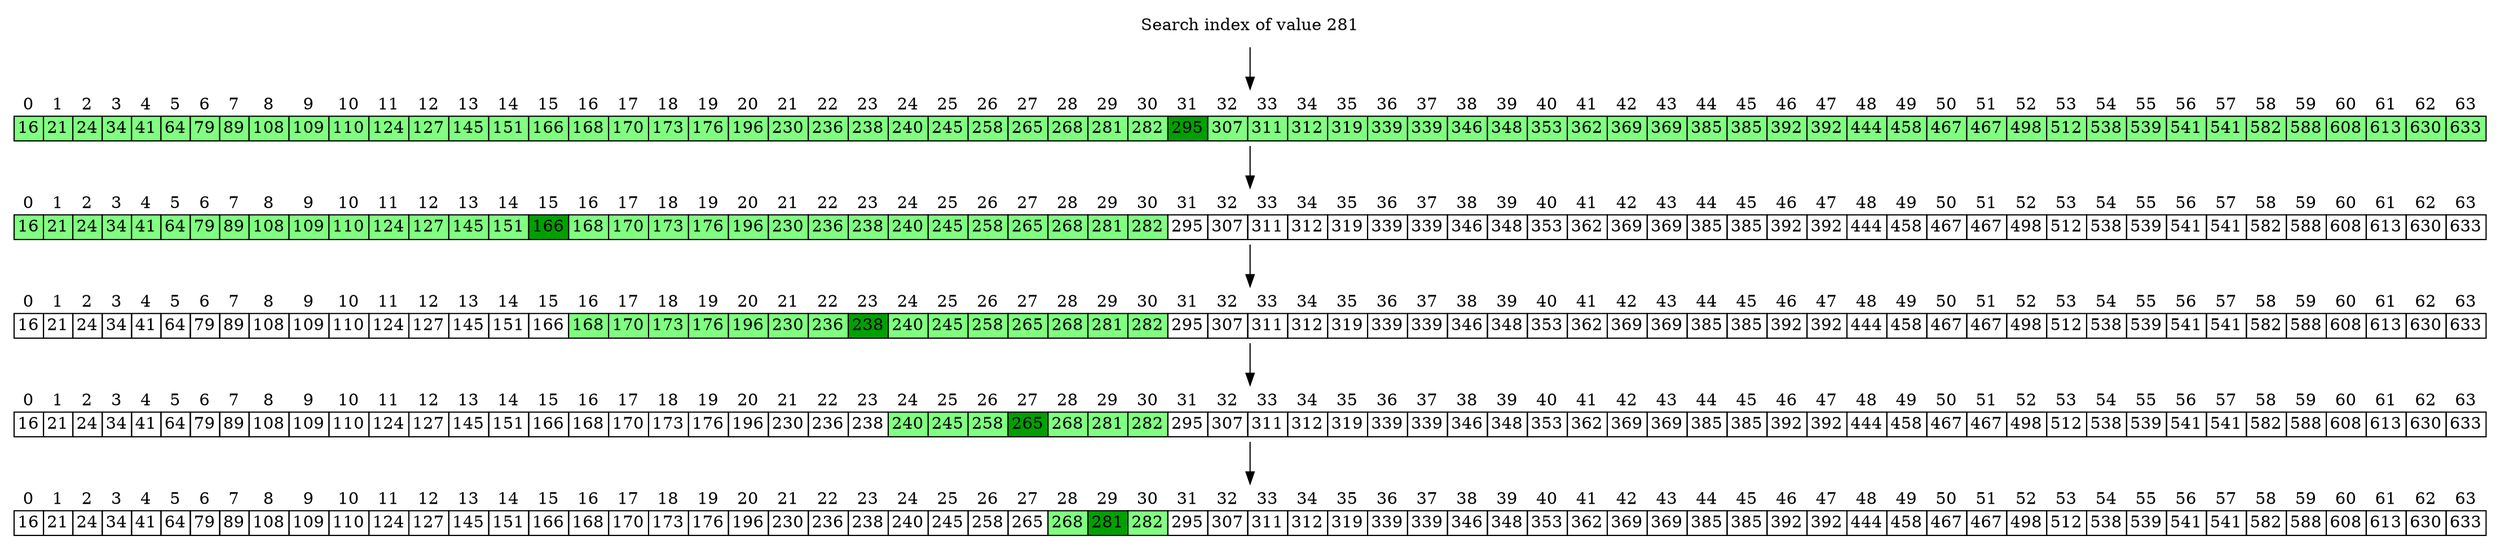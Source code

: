 digraph g
{ 
node [shape=plaintext]
node_1 [label=<
<TABLE BORDER="0" CELLBORDER="0" CELLSPACING="0" > 
<TR  ><TD >0</TD>
<TD >1</TD>
<TD >2</TD>
<TD >3</TD>
<TD >4</TD>
<TD >5</TD>
<TD >6</TD>
<TD >7</TD>
<TD >8</TD>
<TD >9</TD>
<TD >10</TD>
<TD >11</TD>
<TD >12</TD>
<TD >13</TD>
<TD >14</TD>
<TD >15</TD>
<TD >16</TD>
<TD >17</TD>
<TD >18</TD>
<TD >19</TD>
<TD >20</TD>
<TD >21</TD>
<TD >22</TD>
<TD >23</TD>
<TD >24</TD>
<TD >25</TD>
<TD >26</TD>
<TD >27</TD>
<TD >28</TD>
<TD >29</TD>
<TD >30</TD>
<TD >31</TD>
<TD >32</TD>
<TD >33</TD>
<TD >34</TD>
<TD >35</TD>
<TD >36</TD>
<TD >37</TD>
<TD >38</TD>
<TD >39</TD>
<TD >40</TD>
<TD >41</TD>
<TD >42</TD>
<TD >43</TD>
<TD >44</TD>
<TD >45</TD>
<TD >46</TD>
<TD >47</TD>
<TD >48</TD>
<TD >49</TD>
<TD >50</TD>
<TD >51</TD>
<TD >52</TD>
<TD >53</TD>
<TD >54</TD>
<TD >55</TD>
<TD >56</TD>
<TD >57</TD>
<TD >58</TD>
<TD >59</TD>
<TD >60</TD>
<TD >61</TD>
<TD >62</TD>
<TD >63</TD>
</TR>
<TR><TD BORDER="1" bgcolor="#80ff80">16</TD>
<TD BORDER="1" bgcolor="#80ff80">21</TD>
<TD BORDER="1" bgcolor="#80ff80">24</TD>
<TD BORDER="1" bgcolor="#80ff80">34</TD>
<TD BORDER="1" bgcolor="#80ff80">41</TD>
<TD BORDER="1" bgcolor="#80ff80">64</TD>
<TD BORDER="1" bgcolor="#80ff80">79</TD>
<TD BORDER="1" bgcolor="#80ff80">89</TD>
<TD BORDER="1" bgcolor="#80ff80">108</TD>
<TD BORDER="1" bgcolor="#80ff80">109</TD>
<TD BORDER="1" bgcolor="#80ff80">110</TD>
<TD BORDER="1" bgcolor="#80ff80">124</TD>
<TD BORDER="1" bgcolor="#80ff80">127</TD>
<TD BORDER="1" bgcolor="#80ff80">145</TD>
<TD BORDER="1" bgcolor="#80ff80">151</TD>
<TD BORDER="1" bgcolor="#80ff80">166</TD>
<TD BORDER="1" bgcolor="#80ff80">168</TD>
<TD BORDER="1" bgcolor="#80ff80">170</TD>
<TD BORDER="1" bgcolor="#80ff80">173</TD>
<TD BORDER="1" bgcolor="#80ff80">176</TD>
<TD BORDER="1" bgcolor="#80ff80">196</TD>
<TD BORDER="1" bgcolor="#80ff80">230</TD>
<TD BORDER="1" bgcolor="#80ff80">236</TD>
<TD BORDER="1" bgcolor="#80ff80">238</TD>
<TD BORDER="1" bgcolor="#80ff80">240</TD>
<TD BORDER="1" bgcolor="#80ff80">245</TD>
<TD BORDER="1" bgcolor="#80ff80">258</TD>
<TD BORDER="1" bgcolor="#80ff80">265</TD>
<TD BORDER="1" bgcolor="#80ff80">268</TD>
<TD BORDER="1" bgcolor="#80ff80">281</TD>
<TD BORDER="1" bgcolor="#80ff80">282</TD>
<TD BORDER="1" bgcolor="#00a000">295</TD>
<TD BORDER="1" bgcolor="#80ff80">307</TD>
<TD BORDER="1" bgcolor="#80ff80">311</TD>
<TD BORDER="1" bgcolor="#80ff80">312</TD>
<TD BORDER="1" bgcolor="#80ff80">319</TD>
<TD BORDER="1" bgcolor="#80ff80">339</TD>
<TD BORDER="1" bgcolor="#80ff80">339</TD>
<TD BORDER="1" bgcolor="#80ff80">346</TD>
<TD BORDER="1" bgcolor="#80ff80">348</TD>
<TD BORDER="1" bgcolor="#80ff80">353</TD>
<TD BORDER="1" bgcolor="#80ff80">362</TD>
<TD BORDER="1" bgcolor="#80ff80">369</TD>
<TD BORDER="1" bgcolor="#80ff80">369</TD>
<TD BORDER="1" bgcolor="#80ff80">385</TD>
<TD BORDER="1" bgcolor="#80ff80">385</TD>
<TD BORDER="1" bgcolor="#80ff80">392</TD>
<TD BORDER="1" bgcolor="#80ff80">392</TD>
<TD BORDER="1" bgcolor="#80ff80">444</TD>
<TD BORDER="1" bgcolor="#80ff80">458</TD>
<TD BORDER="1" bgcolor="#80ff80">467</TD>
<TD BORDER="1" bgcolor="#80ff80">467</TD>
<TD BORDER="1" bgcolor="#80ff80">498</TD>
<TD BORDER="1" bgcolor="#80ff80">512</TD>
<TD BORDER="1" bgcolor="#80ff80">538</TD>
<TD BORDER="1" bgcolor="#80ff80">539</TD>
<TD BORDER="1" bgcolor="#80ff80">541</TD>
<TD BORDER="1" bgcolor="#80ff80">541</TD>
<TD BORDER="1" bgcolor="#80ff80">582</TD>
<TD BORDER="1" bgcolor="#80ff80">588</TD>
<TD BORDER="1" bgcolor="#80ff80">608</TD>
<TD BORDER="1" bgcolor="#80ff80">613</TD>
<TD BORDER="1" bgcolor="#80ff80">630</TD>
<TD BORDER="1" bgcolor="#80ff80">633</TD>
</TR>
</TABLE> 
>];
node_0 -> node_1
node_0[label="Search index of value 281"]
node_2 [label=<
<TABLE BORDER="0" CELLBORDER="0" CELLSPACING="0" > 
<TR  ><TD >0</TD>
<TD >1</TD>
<TD >2</TD>
<TD >3</TD>
<TD >4</TD>
<TD >5</TD>
<TD >6</TD>
<TD >7</TD>
<TD >8</TD>
<TD >9</TD>
<TD >10</TD>
<TD >11</TD>
<TD >12</TD>
<TD >13</TD>
<TD >14</TD>
<TD >15</TD>
<TD >16</TD>
<TD >17</TD>
<TD >18</TD>
<TD >19</TD>
<TD >20</TD>
<TD >21</TD>
<TD >22</TD>
<TD >23</TD>
<TD >24</TD>
<TD >25</TD>
<TD >26</TD>
<TD >27</TD>
<TD >28</TD>
<TD >29</TD>
<TD >30</TD>
<TD >31</TD>
<TD >32</TD>
<TD >33</TD>
<TD >34</TD>
<TD >35</TD>
<TD >36</TD>
<TD >37</TD>
<TD >38</TD>
<TD >39</TD>
<TD >40</TD>
<TD >41</TD>
<TD >42</TD>
<TD >43</TD>
<TD >44</TD>
<TD >45</TD>
<TD >46</TD>
<TD >47</TD>
<TD >48</TD>
<TD >49</TD>
<TD >50</TD>
<TD >51</TD>
<TD >52</TD>
<TD >53</TD>
<TD >54</TD>
<TD >55</TD>
<TD >56</TD>
<TD >57</TD>
<TD >58</TD>
<TD >59</TD>
<TD >60</TD>
<TD >61</TD>
<TD >62</TD>
<TD >63</TD>
</TR>
<TR><TD BORDER="1" bgcolor="#80ff80">16</TD>
<TD BORDER="1" bgcolor="#80ff80">21</TD>
<TD BORDER="1" bgcolor="#80ff80">24</TD>
<TD BORDER="1" bgcolor="#80ff80">34</TD>
<TD BORDER="1" bgcolor="#80ff80">41</TD>
<TD BORDER="1" bgcolor="#80ff80">64</TD>
<TD BORDER="1" bgcolor="#80ff80">79</TD>
<TD BORDER="1" bgcolor="#80ff80">89</TD>
<TD BORDER="1" bgcolor="#80ff80">108</TD>
<TD BORDER="1" bgcolor="#80ff80">109</TD>
<TD BORDER="1" bgcolor="#80ff80">110</TD>
<TD BORDER="1" bgcolor="#80ff80">124</TD>
<TD BORDER="1" bgcolor="#80ff80">127</TD>
<TD BORDER="1" bgcolor="#80ff80">145</TD>
<TD BORDER="1" bgcolor="#80ff80">151</TD>
<TD BORDER="1" bgcolor="#00a000">166</TD>
<TD BORDER="1" bgcolor="#80ff80">168</TD>
<TD BORDER="1" bgcolor="#80ff80">170</TD>
<TD BORDER="1" bgcolor="#80ff80">173</TD>
<TD BORDER="1" bgcolor="#80ff80">176</TD>
<TD BORDER="1" bgcolor="#80ff80">196</TD>
<TD BORDER="1" bgcolor="#80ff80">230</TD>
<TD BORDER="1" bgcolor="#80ff80">236</TD>
<TD BORDER="1" bgcolor="#80ff80">238</TD>
<TD BORDER="1" bgcolor="#80ff80">240</TD>
<TD BORDER="1" bgcolor="#80ff80">245</TD>
<TD BORDER="1" bgcolor="#80ff80">258</TD>
<TD BORDER="1" bgcolor="#80ff80">265</TD>
<TD BORDER="1" bgcolor="#80ff80">268</TD>
<TD BORDER="1" bgcolor="#80ff80">281</TD>
<TD BORDER="1" bgcolor="#80ff80">282</TD>
<TD BORDER="1">295</TD>
<TD BORDER="1">307</TD>
<TD BORDER="1">311</TD>
<TD BORDER="1">312</TD>
<TD BORDER="1">319</TD>
<TD BORDER="1">339</TD>
<TD BORDER="1">339</TD>
<TD BORDER="1">346</TD>
<TD BORDER="1">348</TD>
<TD BORDER="1">353</TD>
<TD BORDER="1">362</TD>
<TD BORDER="1">369</TD>
<TD BORDER="1">369</TD>
<TD BORDER="1">385</TD>
<TD BORDER="1">385</TD>
<TD BORDER="1">392</TD>
<TD BORDER="1">392</TD>
<TD BORDER="1">444</TD>
<TD BORDER="1">458</TD>
<TD BORDER="1">467</TD>
<TD BORDER="1">467</TD>
<TD BORDER="1">498</TD>
<TD BORDER="1">512</TD>
<TD BORDER="1">538</TD>
<TD BORDER="1">539</TD>
<TD BORDER="1">541</TD>
<TD BORDER="1">541</TD>
<TD BORDER="1">582</TD>
<TD BORDER="1">588</TD>
<TD BORDER="1">608</TD>
<TD BORDER="1">613</TD>
<TD BORDER="1">630</TD>
<TD BORDER="1">633</TD>
</TR>
</TABLE> 
>];
node_1 -> node_2
node_3 [label=<
<TABLE BORDER="0" CELLBORDER="0" CELLSPACING="0" > 
<TR  ><TD >0</TD>
<TD >1</TD>
<TD >2</TD>
<TD >3</TD>
<TD >4</TD>
<TD >5</TD>
<TD >6</TD>
<TD >7</TD>
<TD >8</TD>
<TD >9</TD>
<TD >10</TD>
<TD >11</TD>
<TD >12</TD>
<TD >13</TD>
<TD >14</TD>
<TD >15</TD>
<TD >16</TD>
<TD >17</TD>
<TD >18</TD>
<TD >19</TD>
<TD >20</TD>
<TD >21</TD>
<TD >22</TD>
<TD >23</TD>
<TD >24</TD>
<TD >25</TD>
<TD >26</TD>
<TD >27</TD>
<TD >28</TD>
<TD >29</TD>
<TD >30</TD>
<TD >31</TD>
<TD >32</TD>
<TD >33</TD>
<TD >34</TD>
<TD >35</TD>
<TD >36</TD>
<TD >37</TD>
<TD >38</TD>
<TD >39</TD>
<TD >40</TD>
<TD >41</TD>
<TD >42</TD>
<TD >43</TD>
<TD >44</TD>
<TD >45</TD>
<TD >46</TD>
<TD >47</TD>
<TD >48</TD>
<TD >49</TD>
<TD >50</TD>
<TD >51</TD>
<TD >52</TD>
<TD >53</TD>
<TD >54</TD>
<TD >55</TD>
<TD >56</TD>
<TD >57</TD>
<TD >58</TD>
<TD >59</TD>
<TD >60</TD>
<TD >61</TD>
<TD >62</TD>
<TD >63</TD>
</TR>
<TR><TD BORDER="1">16</TD>
<TD BORDER="1">21</TD>
<TD BORDER="1">24</TD>
<TD BORDER="1">34</TD>
<TD BORDER="1">41</TD>
<TD BORDER="1">64</TD>
<TD BORDER="1">79</TD>
<TD BORDER="1">89</TD>
<TD BORDER="1">108</TD>
<TD BORDER="1">109</TD>
<TD BORDER="1">110</TD>
<TD BORDER="1">124</TD>
<TD BORDER="1">127</TD>
<TD BORDER="1">145</TD>
<TD BORDER="1">151</TD>
<TD BORDER="1">166</TD>
<TD BORDER="1" bgcolor="#80ff80">168</TD>
<TD BORDER="1" bgcolor="#80ff80">170</TD>
<TD BORDER="1" bgcolor="#80ff80">173</TD>
<TD BORDER="1" bgcolor="#80ff80">176</TD>
<TD BORDER="1" bgcolor="#80ff80">196</TD>
<TD BORDER="1" bgcolor="#80ff80">230</TD>
<TD BORDER="1" bgcolor="#80ff80">236</TD>
<TD BORDER="1" bgcolor="#00a000">238</TD>
<TD BORDER="1" bgcolor="#80ff80">240</TD>
<TD BORDER="1" bgcolor="#80ff80">245</TD>
<TD BORDER="1" bgcolor="#80ff80">258</TD>
<TD BORDER="1" bgcolor="#80ff80">265</TD>
<TD BORDER="1" bgcolor="#80ff80">268</TD>
<TD BORDER="1" bgcolor="#80ff80">281</TD>
<TD BORDER="1" bgcolor="#80ff80">282</TD>
<TD BORDER="1">295</TD>
<TD BORDER="1">307</TD>
<TD BORDER="1">311</TD>
<TD BORDER="1">312</TD>
<TD BORDER="1">319</TD>
<TD BORDER="1">339</TD>
<TD BORDER="1">339</TD>
<TD BORDER="1">346</TD>
<TD BORDER="1">348</TD>
<TD BORDER="1">353</TD>
<TD BORDER="1">362</TD>
<TD BORDER="1">369</TD>
<TD BORDER="1">369</TD>
<TD BORDER="1">385</TD>
<TD BORDER="1">385</TD>
<TD BORDER="1">392</TD>
<TD BORDER="1">392</TD>
<TD BORDER="1">444</TD>
<TD BORDER="1">458</TD>
<TD BORDER="1">467</TD>
<TD BORDER="1">467</TD>
<TD BORDER="1">498</TD>
<TD BORDER="1">512</TD>
<TD BORDER="1">538</TD>
<TD BORDER="1">539</TD>
<TD BORDER="1">541</TD>
<TD BORDER="1">541</TD>
<TD BORDER="1">582</TD>
<TD BORDER="1">588</TD>
<TD BORDER="1">608</TD>
<TD BORDER="1">613</TD>
<TD BORDER="1">630</TD>
<TD BORDER="1">633</TD>
</TR>
</TABLE> 
>];
node_2 -> node_3
node_4 [label=<
<TABLE BORDER="0" CELLBORDER="0" CELLSPACING="0" > 
<TR  ><TD >0</TD>
<TD >1</TD>
<TD >2</TD>
<TD >3</TD>
<TD >4</TD>
<TD >5</TD>
<TD >6</TD>
<TD >7</TD>
<TD >8</TD>
<TD >9</TD>
<TD >10</TD>
<TD >11</TD>
<TD >12</TD>
<TD >13</TD>
<TD >14</TD>
<TD >15</TD>
<TD >16</TD>
<TD >17</TD>
<TD >18</TD>
<TD >19</TD>
<TD >20</TD>
<TD >21</TD>
<TD >22</TD>
<TD >23</TD>
<TD >24</TD>
<TD >25</TD>
<TD >26</TD>
<TD >27</TD>
<TD >28</TD>
<TD >29</TD>
<TD >30</TD>
<TD >31</TD>
<TD >32</TD>
<TD >33</TD>
<TD >34</TD>
<TD >35</TD>
<TD >36</TD>
<TD >37</TD>
<TD >38</TD>
<TD >39</TD>
<TD >40</TD>
<TD >41</TD>
<TD >42</TD>
<TD >43</TD>
<TD >44</TD>
<TD >45</TD>
<TD >46</TD>
<TD >47</TD>
<TD >48</TD>
<TD >49</TD>
<TD >50</TD>
<TD >51</TD>
<TD >52</TD>
<TD >53</TD>
<TD >54</TD>
<TD >55</TD>
<TD >56</TD>
<TD >57</TD>
<TD >58</TD>
<TD >59</TD>
<TD >60</TD>
<TD >61</TD>
<TD >62</TD>
<TD >63</TD>
</TR>
<TR><TD BORDER="1">16</TD>
<TD BORDER="1">21</TD>
<TD BORDER="1">24</TD>
<TD BORDER="1">34</TD>
<TD BORDER="1">41</TD>
<TD BORDER="1">64</TD>
<TD BORDER="1">79</TD>
<TD BORDER="1">89</TD>
<TD BORDER="1">108</TD>
<TD BORDER="1">109</TD>
<TD BORDER="1">110</TD>
<TD BORDER="1">124</TD>
<TD BORDER="1">127</TD>
<TD BORDER="1">145</TD>
<TD BORDER="1">151</TD>
<TD BORDER="1">166</TD>
<TD BORDER="1">168</TD>
<TD BORDER="1">170</TD>
<TD BORDER="1">173</TD>
<TD BORDER="1">176</TD>
<TD BORDER="1">196</TD>
<TD BORDER="1">230</TD>
<TD BORDER="1">236</TD>
<TD BORDER="1">238</TD>
<TD BORDER="1" bgcolor="#80ff80">240</TD>
<TD BORDER="1" bgcolor="#80ff80">245</TD>
<TD BORDER="1" bgcolor="#80ff80">258</TD>
<TD BORDER="1" bgcolor="#00a000">265</TD>
<TD BORDER="1" bgcolor="#80ff80">268</TD>
<TD BORDER="1" bgcolor="#80ff80">281</TD>
<TD BORDER="1" bgcolor="#80ff80">282</TD>
<TD BORDER="1">295</TD>
<TD BORDER="1">307</TD>
<TD BORDER="1">311</TD>
<TD BORDER="1">312</TD>
<TD BORDER="1">319</TD>
<TD BORDER="1">339</TD>
<TD BORDER="1">339</TD>
<TD BORDER="1">346</TD>
<TD BORDER="1">348</TD>
<TD BORDER="1">353</TD>
<TD BORDER="1">362</TD>
<TD BORDER="1">369</TD>
<TD BORDER="1">369</TD>
<TD BORDER="1">385</TD>
<TD BORDER="1">385</TD>
<TD BORDER="1">392</TD>
<TD BORDER="1">392</TD>
<TD BORDER="1">444</TD>
<TD BORDER="1">458</TD>
<TD BORDER="1">467</TD>
<TD BORDER="1">467</TD>
<TD BORDER="1">498</TD>
<TD BORDER="1">512</TD>
<TD BORDER="1">538</TD>
<TD BORDER="1">539</TD>
<TD BORDER="1">541</TD>
<TD BORDER="1">541</TD>
<TD BORDER="1">582</TD>
<TD BORDER="1">588</TD>
<TD BORDER="1">608</TD>
<TD BORDER="1">613</TD>
<TD BORDER="1">630</TD>
<TD BORDER="1">633</TD>
</TR>
</TABLE> 
>];
node_3 -> node_4
node_5 [label=<
<TABLE BORDER="0" CELLBORDER="0" CELLSPACING="0" > 
<TR  ><TD >0</TD>
<TD >1</TD>
<TD >2</TD>
<TD >3</TD>
<TD >4</TD>
<TD >5</TD>
<TD >6</TD>
<TD >7</TD>
<TD >8</TD>
<TD >9</TD>
<TD >10</TD>
<TD >11</TD>
<TD >12</TD>
<TD >13</TD>
<TD >14</TD>
<TD >15</TD>
<TD >16</TD>
<TD >17</TD>
<TD >18</TD>
<TD >19</TD>
<TD >20</TD>
<TD >21</TD>
<TD >22</TD>
<TD >23</TD>
<TD >24</TD>
<TD >25</TD>
<TD >26</TD>
<TD >27</TD>
<TD >28</TD>
<TD >29</TD>
<TD >30</TD>
<TD >31</TD>
<TD >32</TD>
<TD >33</TD>
<TD >34</TD>
<TD >35</TD>
<TD >36</TD>
<TD >37</TD>
<TD >38</TD>
<TD >39</TD>
<TD >40</TD>
<TD >41</TD>
<TD >42</TD>
<TD >43</TD>
<TD >44</TD>
<TD >45</TD>
<TD >46</TD>
<TD >47</TD>
<TD >48</TD>
<TD >49</TD>
<TD >50</TD>
<TD >51</TD>
<TD >52</TD>
<TD >53</TD>
<TD >54</TD>
<TD >55</TD>
<TD >56</TD>
<TD >57</TD>
<TD >58</TD>
<TD >59</TD>
<TD >60</TD>
<TD >61</TD>
<TD >62</TD>
<TD >63</TD>
</TR>
<TR><TD BORDER="1">16</TD>
<TD BORDER="1">21</TD>
<TD BORDER="1">24</TD>
<TD BORDER="1">34</TD>
<TD BORDER="1">41</TD>
<TD BORDER="1">64</TD>
<TD BORDER="1">79</TD>
<TD BORDER="1">89</TD>
<TD BORDER="1">108</TD>
<TD BORDER="1">109</TD>
<TD BORDER="1">110</TD>
<TD BORDER="1">124</TD>
<TD BORDER="1">127</TD>
<TD BORDER="1">145</TD>
<TD BORDER="1">151</TD>
<TD BORDER="1">166</TD>
<TD BORDER="1">168</TD>
<TD BORDER="1">170</TD>
<TD BORDER="1">173</TD>
<TD BORDER="1">176</TD>
<TD BORDER="1">196</TD>
<TD BORDER="1">230</TD>
<TD BORDER="1">236</TD>
<TD BORDER="1">238</TD>
<TD BORDER="1">240</TD>
<TD BORDER="1">245</TD>
<TD BORDER="1">258</TD>
<TD BORDER="1">265</TD>
<TD BORDER="1" bgcolor="#80ff80">268</TD>
<TD BORDER="1" bgcolor="#00a000">281</TD>
<TD BORDER="1" bgcolor="#80ff80">282</TD>
<TD BORDER="1">295</TD>
<TD BORDER="1">307</TD>
<TD BORDER="1">311</TD>
<TD BORDER="1">312</TD>
<TD BORDER="1">319</TD>
<TD BORDER="1">339</TD>
<TD BORDER="1">339</TD>
<TD BORDER="1">346</TD>
<TD BORDER="1">348</TD>
<TD BORDER="1">353</TD>
<TD BORDER="1">362</TD>
<TD BORDER="1">369</TD>
<TD BORDER="1">369</TD>
<TD BORDER="1">385</TD>
<TD BORDER="1">385</TD>
<TD BORDER="1">392</TD>
<TD BORDER="1">392</TD>
<TD BORDER="1">444</TD>
<TD BORDER="1">458</TD>
<TD BORDER="1">467</TD>
<TD BORDER="1">467</TD>
<TD BORDER="1">498</TD>
<TD BORDER="1">512</TD>
<TD BORDER="1">538</TD>
<TD BORDER="1">539</TD>
<TD BORDER="1">541</TD>
<TD BORDER="1">541</TD>
<TD BORDER="1">582</TD>
<TD BORDER="1">588</TD>
<TD BORDER="1">608</TD>
<TD BORDER="1">613</TD>
<TD BORDER="1">630</TD>
<TD BORDER="1">633</TD>
</TR>
</TABLE> 
>];
node_4 -> node_5
}
